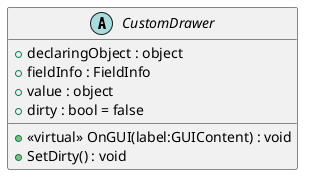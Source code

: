 @startuml
abstract class CustomDrawer {
    + declaringObject : object
    + fieldInfo : FieldInfo
    + value : object
    + dirty : bool = false
    + <<virtual>> OnGUI(label:GUIContent) : void
    + SetDirty() : void
}
@enduml
